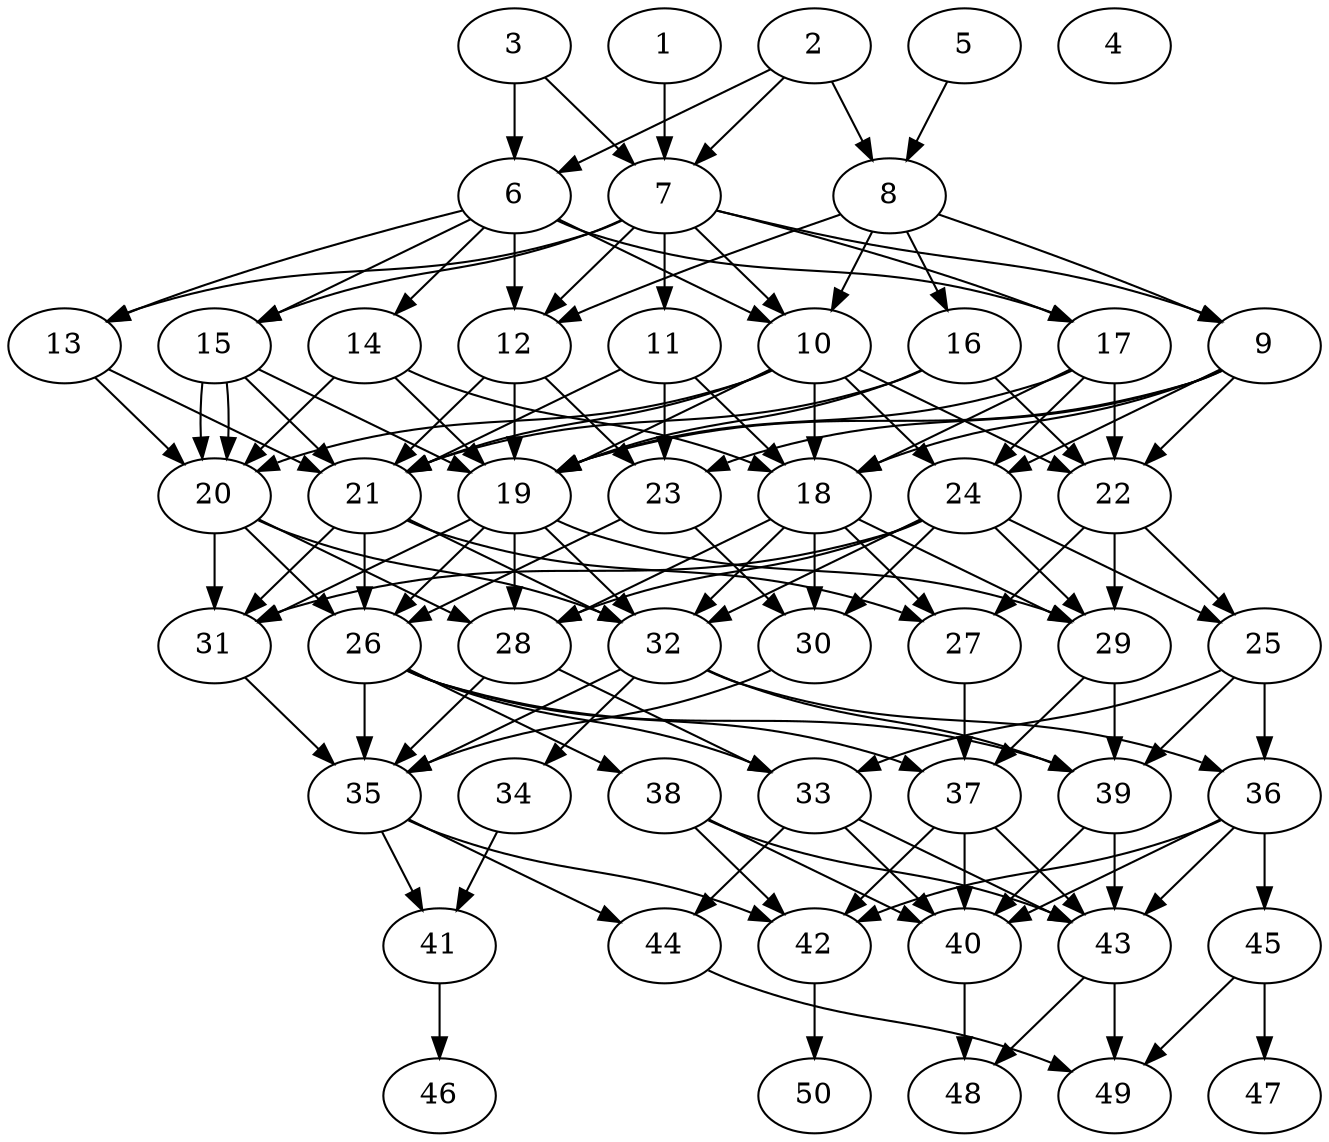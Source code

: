 // DAG automatically generated by daggen at Thu Oct  3 14:07:57 2019
// ./daggen --dot -n 50 --ccr 0.5 --fat 0.5 --regular 0.5 --density 0.7 --mindata 5242880 --maxdata 52428800 
digraph G {
  1 [size="44734464", alpha="0.12", expect_size="22367232"] 
  1 -> 7 [size ="22367232"]
  2 [size="88336384", alpha="0.03", expect_size="44168192"] 
  2 -> 6 [size ="44168192"]
  2 -> 7 [size ="44168192"]
  2 -> 8 [size ="44168192"]
  3 [size="32188416", alpha="0.17", expect_size="16094208"] 
  3 -> 6 [size ="16094208"]
  3 -> 7 [size ="16094208"]
  4 [size="99325952", alpha="0.14", expect_size="49662976"] 
  5 [size="68464640", alpha="0.10", expect_size="34232320"] 
  5 -> 8 [size ="34232320"]
  6 [size="30810112", alpha="0.01", expect_size="15405056"] 
  6 -> 10 [size ="15405056"]
  6 -> 12 [size ="15405056"]
  6 -> 13 [size ="15405056"]
  6 -> 14 [size ="15405056"]
  6 -> 15 [size ="15405056"]
  6 -> 17 [size ="15405056"]
  7 [size="22138880", alpha="0.14", expect_size="11069440"] 
  7 -> 9 [size ="11069440"]
  7 -> 10 [size ="11069440"]
  7 -> 11 [size ="11069440"]
  7 -> 12 [size ="11069440"]
  7 -> 13 [size ="11069440"]
  7 -> 15 [size ="11069440"]
  7 -> 17 [size ="11069440"]
  8 [size="84465664", alpha="0.20", expect_size="42232832"] 
  8 -> 9 [size ="42232832"]
  8 -> 10 [size ="42232832"]
  8 -> 12 [size ="42232832"]
  8 -> 16 [size ="42232832"]
  9 [size="88227840", alpha="0.11", expect_size="44113920"] 
  9 -> 18 [size ="44113920"]
  9 -> 19 [size ="44113920"]
  9 -> 22 [size ="44113920"]
  9 -> 23 [size ="44113920"]
  9 -> 24 [size ="44113920"]
  10 [size="56168448", alpha="0.19", expect_size="28084224"] 
  10 -> 18 [size ="28084224"]
  10 -> 19 [size ="28084224"]
  10 -> 20 [size ="28084224"]
  10 -> 21 [size ="28084224"]
  10 -> 22 [size ="28084224"]
  10 -> 24 [size ="28084224"]
  11 [size="50153472", alpha="0.16", expect_size="25076736"] 
  11 -> 18 [size ="25076736"]
  11 -> 21 [size ="25076736"]
  11 -> 23 [size ="25076736"]
  12 [size="12488704", alpha="0.09", expect_size="6244352"] 
  12 -> 19 [size ="6244352"]
  12 -> 21 [size ="6244352"]
  12 -> 23 [size ="6244352"]
  13 [size="24520704", alpha="0.15", expect_size="12260352"] 
  13 -> 20 [size ="12260352"]
  13 -> 21 [size ="12260352"]
  14 [size="103483392", alpha="0.07", expect_size="51741696"] 
  14 -> 18 [size ="51741696"]
  14 -> 19 [size ="51741696"]
  14 -> 20 [size ="51741696"]
  15 [size="76113920", alpha="0.13", expect_size="38056960"] 
  15 -> 19 [size ="38056960"]
  15 -> 20 [size ="38056960"]
  15 -> 20 [size ="38056960"]
  15 -> 21 [size ="38056960"]
  16 [size="30904320", alpha="0.09", expect_size="15452160"] 
  16 -> 19 [size ="15452160"]
  16 -> 21 [size ="15452160"]
  16 -> 22 [size ="15452160"]
  17 [size="37982208", alpha="0.02", expect_size="18991104"] 
  17 -> 18 [size ="18991104"]
  17 -> 19 [size ="18991104"]
  17 -> 22 [size ="18991104"]
  17 -> 24 [size ="18991104"]
  18 [size="11313152", alpha="0.03", expect_size="5656576"] 
  18 -> 27 [size ="5656576"]
  18 -> 28 [size ="5656576"]
  18 -> 29 [size ="5656576"]
  18 -> 30 [size ="5656576"]
  18 -> 32 [size ="5656576"]
  19 [size="11186176", alpha="0.19", expect_size="5593088"] 
  19 -> 26 [size ="5593088"]
  19 -> 28 [size ="5593088"]
  19 -> 29 [size ="5593088"]
  19 -> 31 [size ="5593088"]
  19 -> 32 [size ="5593088"]
  20 [size="62324736", alpha="0.08", expect_size="31162368"] 
  20 -> 26 [size ="31162368"]
  20 -> 28 [size ="31162368"]
  20 -> 31 [size ="31162368"]
  20 -> 32 [size ="31162368"]
  21 [size="59377664", alpha="0.04", expect_size="29688832"] 
  21 -> 26 [size ="29688832"]
  21 -> 27 [size ="29688832"]
  21 -> 31 [size ="29688832"]
  21 -> 32 [size ="29688832"]
  22 [size="39729152", alpha="0.17", expect_size="19864576"] 
  22 -> 25 [size ="19864576"]
  22 -> 27 [size ="19864576"]
  22 -> 29 [size ="19864576"]
  23 [size="83609600", alpha="0.14", expect_size="41804800"] 
  23 -> 26 [size ="41804800"]
  23 -> 30 [size ="41804800"]
  24 [size="61374464", alpha="0.10", expect_size="30687232"] 
  24 -> 25 [size ="30687232"]
  24 -> 28 [size ="30687232"]
  24 -> 29 [size ="30687232"]
  24 -> 30 [size ="30687232"]
  24 -> 31 [size ="30687232"]
  24 -> 32 [size ="30687232"]
  25 [size="94951424", alpha="0.18", expect_size="47475712"] 
  25 -> 33 [size ="47475712"]
  25 -> 36 [size ="47475712"]
  25 -> 39 [size ="47475712"]
  26 [size="59721728", alpha="0.11", expect_size="29860864"] 
  26 -> 33 [size ="29860864"]
  26 -> 35 [size ="29860864"]
  26 -> 37 [size ="29860864"]
  26 -> 38 [size ="29860864"]
  26 -> 39 [size ="29860864"]
  27 [size="100294656", alpha="0.06", expect_size="50147328"] 
  27 -> 37 [size ="50147328"]
  28 [size="15976448", alpha="0.17", expect_size="7988224"] 
  28 -> 33 [size ="7988224"]
  28 -> 35 [size ="7988224"]
  29 [size="28895232", alpha="0.04", expect_size="14447616"] 
  29 -> 37 [size ="14447616"]
  29 -> 39 [size ="14447616"]
  30 [size="26224640", alpha="0.01", expect_size="13112320"] 
  30 -> 35 [size ="13112320"]
  31 [size="65015808", alpha="0.06", expect_size="32507904"] 
  31 -> 35 [size ="32507904"]
  32 [size="85149696", alpha="0.12", expect_size="42574848"] 
  32 -> 34 [size ="42574848"]
  32 -> 35 [size ="42574848"]
  32 -> 36 [size ="42574848"]
  32 -> 39 [size ="42574848"]
  33 [size="70100992", alpha="0.00", expect_size="35050496"] 
  33 -> 40 [size ="35050496"]
  33 -> 43 [size ="35050496"]
  33 -> 44 [size ="35050496"]
  34 [size="41578496", alpha="0.09", expect_size="20789248"] 
  34 -> 41 [size ="20789248"]
  35 [size="88422400", alpha="0.11", expect_size="44211200"] 
  35 -> 41 [size ="44211200"]
  35 -> 42 [size ="44211200"]
  35 -> 44 [size ="44211200"]
  36 [size="79867904", alpha="0.18", expect_size="39933952"] 
  36 -> 40 [size ="39933952"]
  36 -> 42 [size ="39933952"]
  36 -> 43 [size ="39933952"]
  36 -> 45 [size ="39933952"]
  37 [size="36239360", alpha="0.10", expect_size="18119680"] 
  37 -> 40 [size ="18119680"]
  37 -> 42 [size ="18119680"]
  37 -> 43 [size ="18119680"]
  38 [size="63563776", alpha="0.03", expect_size="31781888"] 
  38 -> 40 [size ="31781888"]
  38 -> 42 [size ="31781888"]
  38 -> 43 [size ="31781888"]
  39 [size="47077376", alpha="0.15", expect_size="23538688"] 
  39 -> 40 [size ="23538688"]
  39 -> 43 [size ="23538688"]
  40 [size="64522240", alpha="0.19", expect_size="32261120"] 
  40 -> 48 [size ="32261120"]
  41 [size="67213312", alpha="0.13", expect_size="33606656"] 
  41 -> 46 [size ="33606656"]
  42 [size="94816256", alpha="0.14", expect_size="47408128"] 
  42 -> 50 [size ="47408128"]
  43 [size="54966272", alpha="0.09", expect_size="27483136"] 
  43 -> 48 [size ="27483136"]
  43 -> 49 [size ="27483136"]
  44 [size="56068096", alpha="0.16", expect_size="28034048"] 
  44 -> 49 [size ="28034048"]
  45 [size="96749568", alpha="0.01", expect_size="48374784"] 
  45 -> 47 [size ="48374784"]
  45 -> 49 [size ="48374784"]
  46 [size="53895168", alpha="0.15", expect_size="26947584"] 
  47 [size="42297344", alpha="0.09", expect_size="21148672"] 
  48 [size="89452544", alpha="0.05", expect_size="44726272"] 
  49 [size="101818368", alpha="0.04", expect_size="50909184"] 
  50 [size="80097280", alpha="0.06", expect_size="40048640"] 
}
